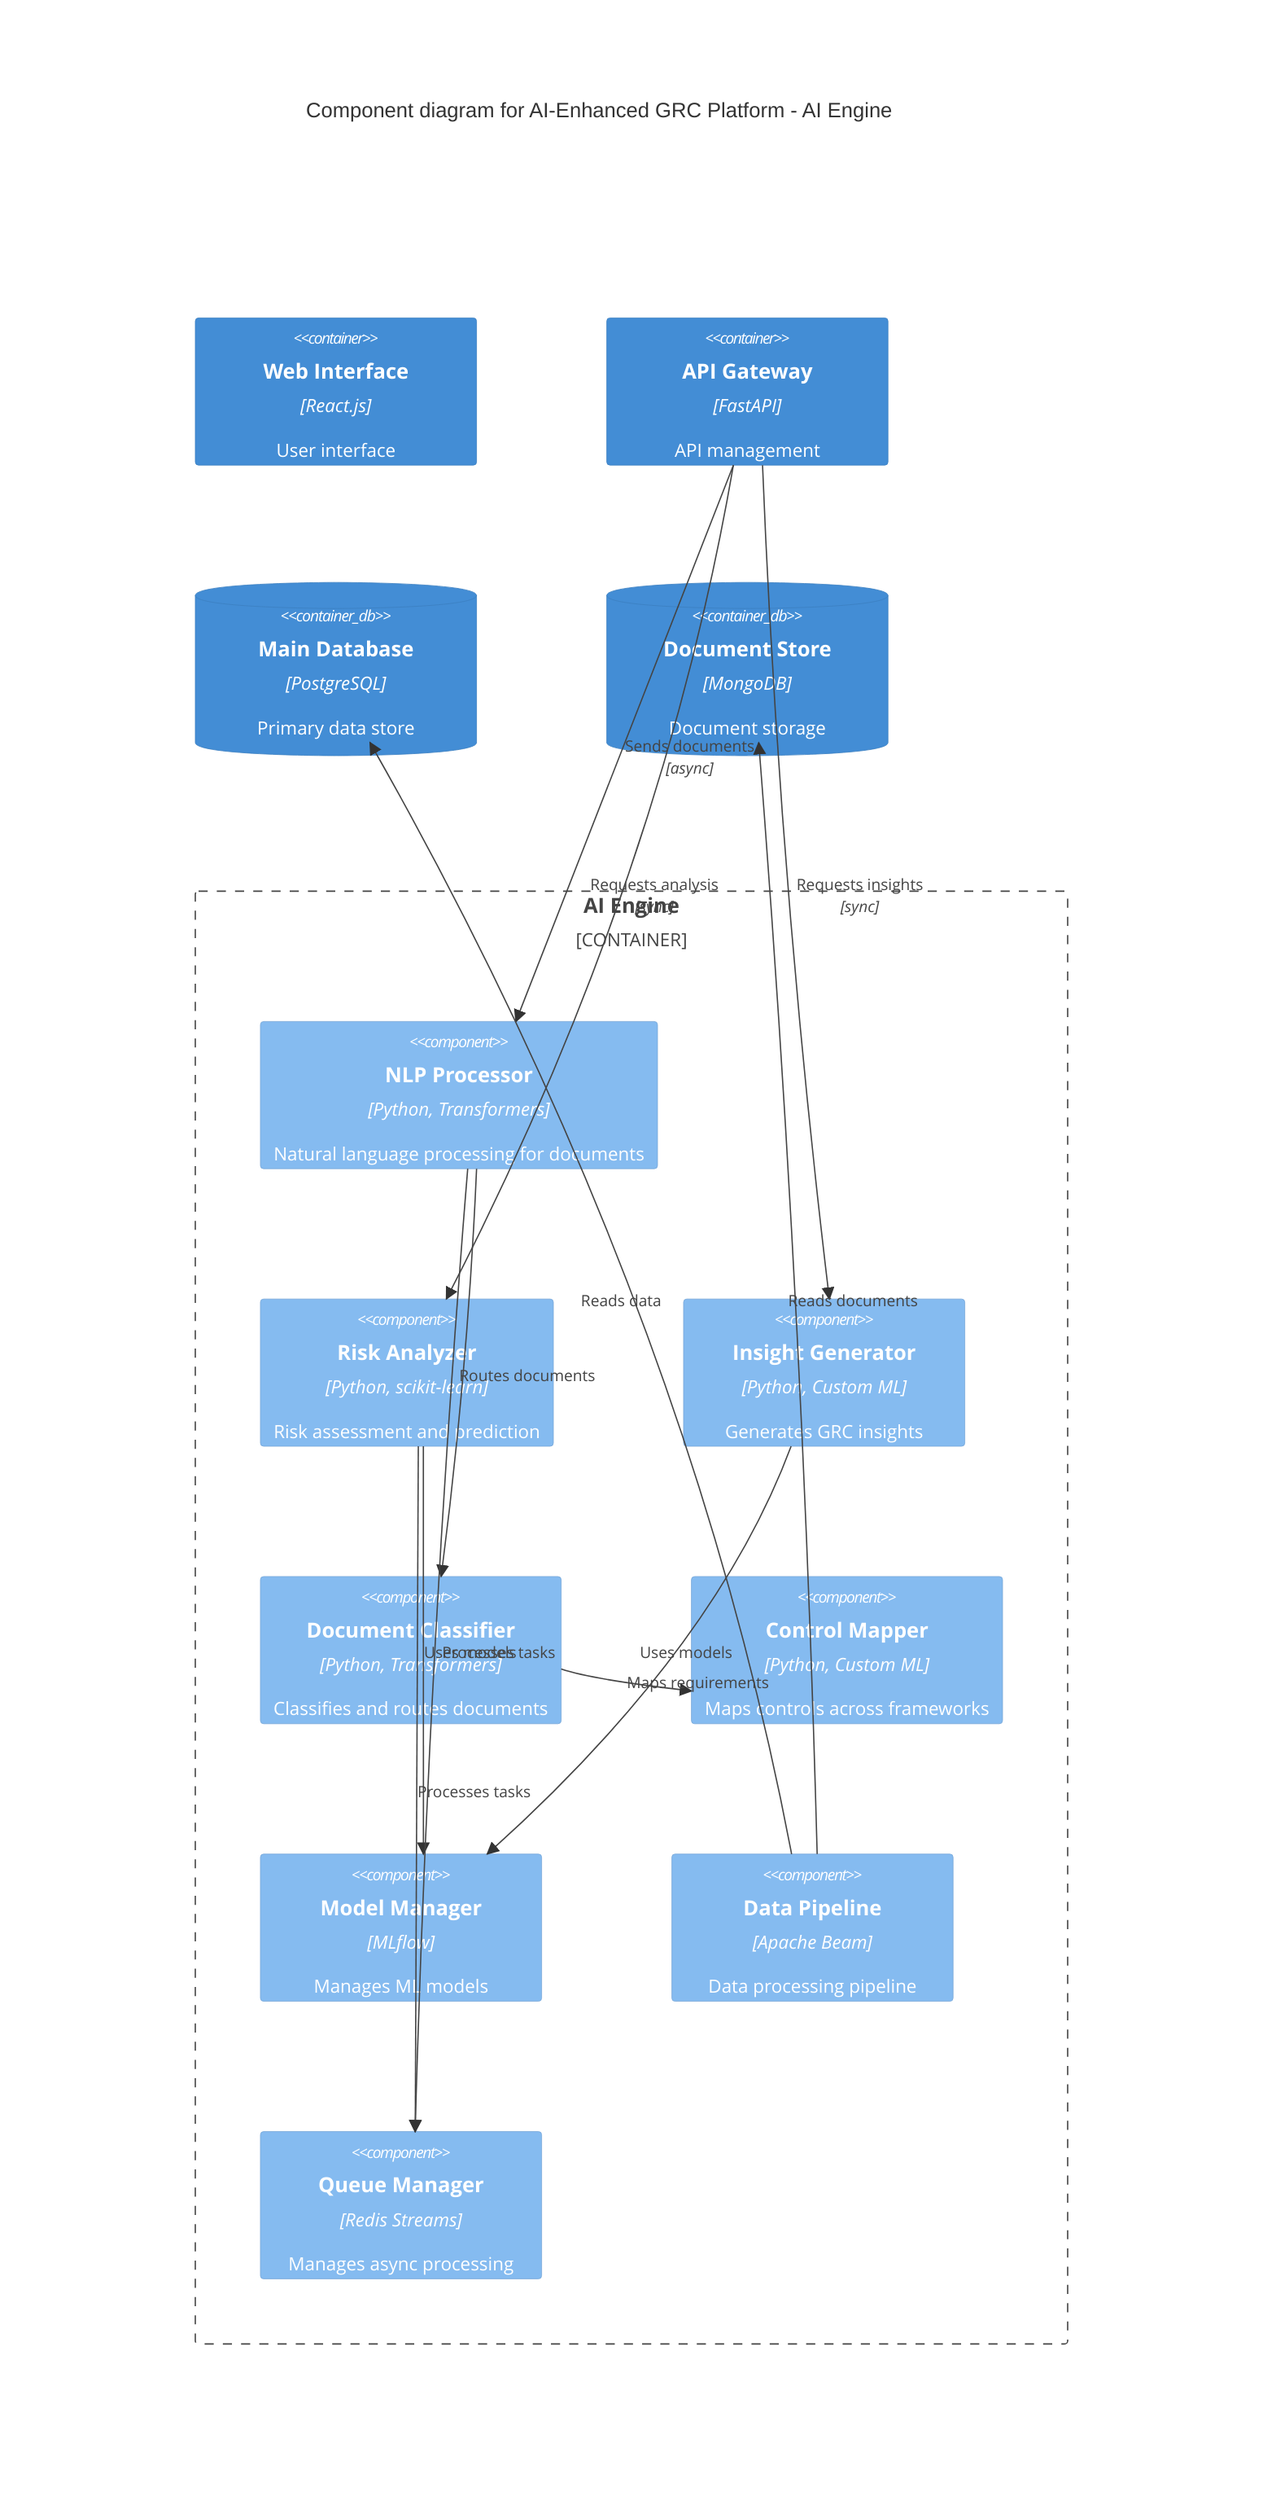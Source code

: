 C4Component
    title Component diagram for AI-Enhanced GRC Platform - AI Engine

    Container(web_ui, "Web Interface", "React.js", "User interface")
    Container(api_gateway, "API Gateway", "FastAPI", "API management")
    ContainerDb(main_db, "Main Database", "PostgreSQL", "Primary data store")
    ContainerDb(doc_store, "Document Store", "MongoDB", "Document storage")

    Container_Boundary(ai_engine, "AI Engine") {
        Component(nlp_processor, "NLP Processor", "Python, Transformers", "Natural language processing for documents")
        Component(risk_analyzer, "Risk Analyzer", "Python, scikit-learn", "Risk assessment and prediction")
        Component(insight_generator, "Insight Generator", "Python, Custom ML", "Generates GRC insights")
        Component(doc_classifier, "Document Classifier", "Python, Transformers", "Classifies and routes documents")
        Component(control_mapper, "Control Mapper", "Python, Custom ML", "Maps controls across frameworks")
        
        Component(model_manager, "Model Manager", "MLflow", "Manages ML models")
        Component(data_pipeline, "Data Pipeline", "Apache Beam", "Data processing pipeline")
        Component(queue_manager, "Queue Manager", "Redis Streams", "Manages async processing")
    }

    Rel(api_gateway, nlp_processor, "Sends documents", "async")
    Rel(api_gateway, risk_analyzer, "Requests analysis", "sync")
    Rel(api_gateway, insight_generator, "Requests insights", "sync")

    Rel(nlp_processor, doc_classifier, "Routes documents")
    Rel(doc_classifier, control_mapper, "Maps requirements")
    
    Rel(risk_analyzer, model_manager, "Uses models")
    Rel(insight_generator, model_manager, "Uses models")
    
    Rel(data_pipeline, main_db, "Reads data")
    Rel(data_pipeline, doc_store, "Reads documents")
    
    Rel_Back(queue_manager, nlp_processor, "Processes tasks")
    Rel_Back(queue_manager, risk_analyzer, "Processes tasks")
    
    UpdateLayoutConfig($c4ShapeInRow="4", $c4BoundaryInRow="1")